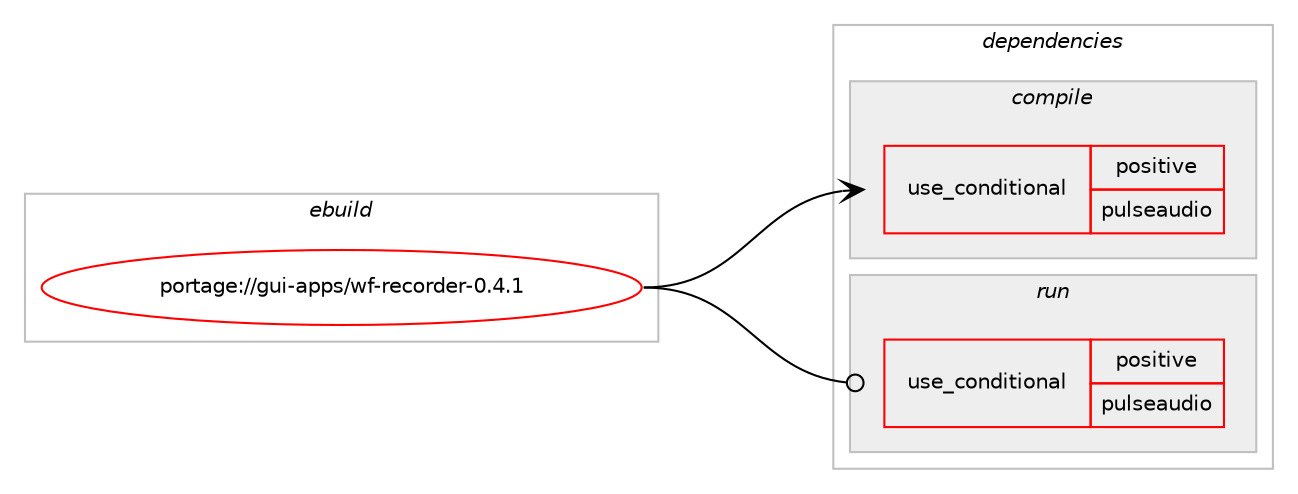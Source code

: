 digraph prolog {

# *************
# Graph options
# *************

newrank=true;
concentrate=true;
compound=true;
graph [rankdir=LR,fontname=Helvetica,fontsize=10,ranksep=1.5];#, ranksep=2.5, nodesep=0.2];
edge  [arrowhead=vee];
node  [fontname=Helvetica,fontsize=10];

# **********
# The ebuild
# **********

subgraph cluster_leftcol {
color=gray;
rank=same;
label=<<i>ebuild</i>>;
id [label="portage://gui-apps/wf-recorder-0.4.1", color=red, width=4, href="../gui-apps/wf-recorder-0.4.1.svg"];
}

# ****************
# The dependencies
# ****************

subgraph cluster_midcol {
color=gray;
label=<<i>dependencies</i>>;
subgraph cluster_compile {
fillcolor="#eeeeee";
style=filled;
label=<<i>compile</i>>;
subgraph cond64916 {
dependency121126 [label=<<TABLE BORDER="0" CELLBORDER="1" CELLSPACING="0" CELLPADDING="4"><TR><TD ROWSPAN="3" CELLPADDING="10">use_conditional</TD></TR><TR><TD>positive</TD></TR><TR><TD>pulseaudio</TD></TR></TABLE>>, shape=none, color=red];
# *** BEGIN UNKNOWN DEPENDENCY TYPE (TODO) ***
# dependency121126 -> package_dependency(portage://gui-apps/wf-recorder-0.4.1,install,no,media-libs,libpulse,none,[,,],[],[])
# *** END UNKNOWN DEPENDENCY TYPE (TODO) ***

}
id:e -> dependency121126:w [weight=20,style="solid",arrowhead="vee"];
# *** BEGIN UNKNOWN DEPENDENCY TYPE (TODO) ***
# id -> package_dependency(portage://gui-apps/wf-recorder-0.4.1,install,no,dev-libs,wayland,none,[,,],[],[])
# *** END UNKNOWN DEPENDENCY TYPE (TODO) ***

# *** BEGIN UNKNOWN DEPENDENCY TYPE (TODO) ***
# id -> package_dependency(portage://gui-apps/wf-recorder-0.4.1,install,no,media-libs,mesa,none,[,,],[],[use(enable(wayland),none)])
# *** END UNKNOWN DEPENDENCY TYPE (TODO) ***

# *** BEGIN UNKNOWN DEPENDENCY TYPE (TODO) ***
# id -> package_dependency(portage://gui-apps/wf-recorder-0.4.1,install,no,media-video,ffmpeg,none,[,,],[],[use(optenable(pulseaudio),none),use(enable(x264),none)])
# *** END UNKNOWN DEPENDENCY TYPE (TODO) ***

}
subgraph cluster_compileandrun {
fillcolor="#eeeeee";
style=filled;
label=<<i>compile and run</i>>;
}
subgraph cluster_run {
fillcolor="#eeeeee";
style=filled;
label=<<i>run</i>>;
subgraph cond64917 {
dependency121127 [label=<<TABLE BORDER="0" CELLBORDER="1" CELLSPACING="0" CELLPADDING="4"><TR><TD ROWSPAN="3" CELLPADDING="10">use_conditional</TD></TR><TR><TD>positive</TD></TR><TR><TD>pulseaudio</TD></TR></TABLE>>, shape=none, color=red];
# *** BEGIN UNKNOWN DEPENDENCY TYPE (TODO) ***
# dependency121127 -> package_dependency(portage://gui-apps/wf-recorder-0.4.1,run,no,media-libs,libpulse,none,[,,],[],[])
# *** END UNKNOWN DEPENDENCY TYPE (TODO) ***

}
id:e -> dependency121127:w [weight=20,style="solid",arrowhead="odot"];
# *** BEGIN UNKNOWN DEPENDENCY TYPE (TODO) ***
# id -> package_dependency(portage://gui-apps/wf-recorder-0.4.1,run,no,dev-libs,wayland,none,[,,],[],[])
# *** END UNKNOWN DEPENDENCY TYPE (TODO) ***

# *** BEGIN UNKNOWN DEPENDENCY TYPE (TODO) ***
# id -> package_dependency(portage://gui-apps/wf-recorder-0.4.1,run,no,media-libs,mesa,none,[,,],[],[use(enable(wayland),none)])
# *** END UNKNOWN DEPENDENCY TYPE (TODO) ***

# *** BEGIN UNKNOWN DEPENDENCY TYPE (TODO) ***
# id -> package_dependency(portage://gui-apps/wf-recorder-0.4.1,run,no,media-video,ffmpeg,none,[,,],[],[use(optenable(pulseaudio),none),use(enable(x264),none)])
# *** END UNKNOWN DEPENDENCY TYPE (TODO) ***

}
}

# **************
# The candidates
# **************

subgraph cluster_choices {
rank=same;
color=gray;
label=<<i>candidates</i>>;

}

}
